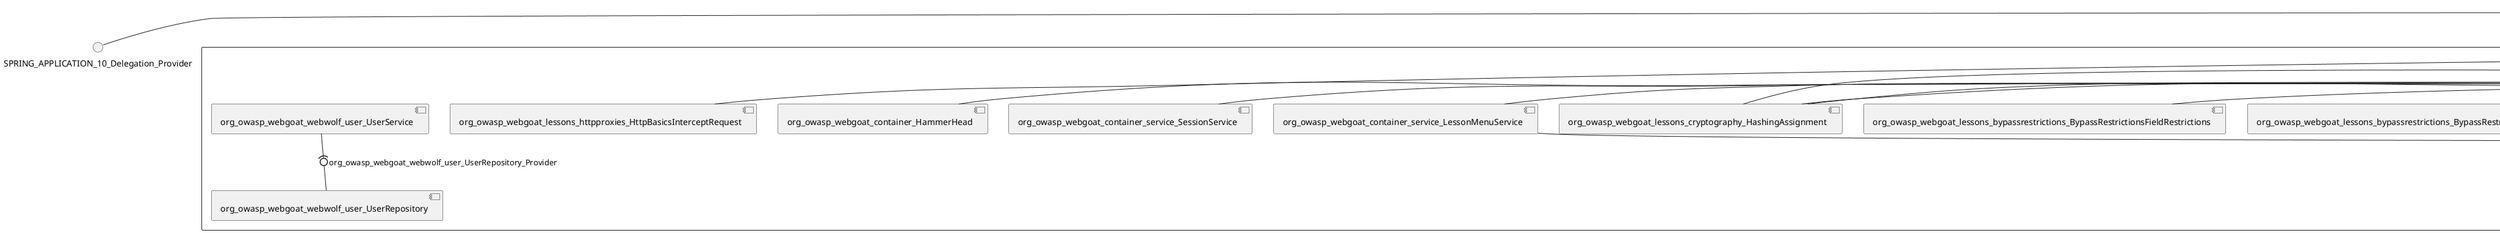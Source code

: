 @startuml
skinparam fixCircleLabelOverlapping true
skinparam componentStyle uml2
() SPRING_APPLICATION_10_Delegation_Provider
() SPRING_APPLICATION_11_Delegation_Provider
() SPRING_APPLICATION_2_Delegation_Provider
() SPRING_APPLICATION_3_Delegation_Provider
() SPRING_APPLICATION_4_Delegation_Provider
() SPRING_APPLICATION_5_Delegation_Provider
() SPRING_APPLICATION_6_Delegation_Provider
() SPRING_APPLICATION_7_Delegation_Provider
() SPRING_APPLICATION_8_Delegation_Provider
() SPRING_APPLICATION_9_Delegation_Provider
() SPRING_APPLICATION_BypassRestrictions_FieldRestrictions_POST_Delegation_Provider
() SPRING_APPLICATION_BypassRestrictions_frontendValidation_POST_Delegation_Provider
() SPRING_APPLICATION_ChromeDevTools_dummy_POST_Delegation_Provider
() SPRING_APPLICATION_ChromeDevTools_network_POST_Delegation_Provider
() SPRING_APPLICATION_CrossSiteScriptingStored_stored_xss_POST_Delegation_Provider
() SPRING_APPLICATION_CrossSiteScriptingStored_stored_xss_follow_up_POST_Delegation_Provider
() SPRING_APPLICATION_CrossSiteScripting_attack1_POST_Delegation_Provider
() SPRING_APPLICATION_CrossSiteScripting_attack3_POST_Delegation_Provider
() SPRING_APPLICATION_CrossSiteScripting_attack4_POST_Delegation_Provider
() SPRING_APPLICATION_CrossSiteScripting_attack5a_GET_Delegation_Provider
() SPRING_APPLICATION_CrossSiteScripting_attack6a_POST_Delegation_Provider
() SPRING_APPLICATION_CrossSiteScripting_dom_follow_up_POST_Delegation_Provider
() SPRING_APPLICATION_CrossSiteScripting_phone_home_xss_POST_Delegation_Provider
() SPRING_APPLICATION_CrossSiteScripting_quiz_GET_POST_Delegation_Provider
() SPRING_APPLICATION_Delegation_Provider
() SPRING_APPLICATION_GET_10_Delegation_Provider
() SPRING_APPLICATION_GET_11_Delegation_Provider
() SPRING_APPLICATION_GET_12_Delegation_Provider
() SPRING_APPLICATION_GET_13_Delegation_Provider
() SPRING_APPLICATION_GET_14_Delegation_Provider
() SPRING_APPLICATION_GET_2_Delegation_Provider
() SPRING_APPLICATION_GET_3_Delegation_Provider
() SPRING_APPLICATION_GET_4_Delegation_Provider
() SPRING_APPLICATION_GET_5_Delegation_Provider
() SPRING_APPLICATION_GET_6_Delegation_Provider
() SPRING_APPLICATION_GET_7_Delegation_Provider
() SPRING_APPLICATION_GET_8_Delegation_Provider
() SPRING_APPLICATION_GET_9_Delegation_Provider
() SPRING_APPLICATION_GET_Delegation_Provider
() SPRING_APPLICATION_HtmlTampering_task_POST_Delegation_Provider
() SPRING_APPLICATION_HttpBasics_attack1_POST_Delegation_Provider
() SPRING_APPLICATION_HttpBasics_attack2_POST_Delegation_Provider
() SPRING_APPLICATION_IDOR_diff_attributes_POST_Delegation_Provider
() SPRING_APPLICATION_IDOR_login_POST_Delegation_Provider
() SPRING_APPLICATION_IDOR_profile_alt_path_POST_Delegation_Provider
() SPRING_APPLICATION_InsecureDeserialization_task_POST_Delegation_Provider
() SPRING_APPLICATION_InsecureLogin_Delegation_Provider
() SPRING_APPLICATION_JWT_decode_POST_Delegation_Provider
() SPRING_APPLICATION_JWT_jku_Delegation_Provider
() SPRING_APPLICATION_JWT_kid_Delegation_Provider
() SPRING_APPLICATION_JWT_quiz_GET_POST_Delegation_Provider
() SPRING_APPLICATION_JWT_refresh_Delegation_Provider
() SPRING_APPLICATION_JWT_secret_POST_Delegation_Provider
() SPRING_APPLICATION_JWT_votings_Delegation_Provider
() SPRING_APPLICATION_LogSpoofing_log_bleeding_POST_Delegation_Provider
() SPRING_APPLICATION_LogSpoofing_log_spoofing_POST_Delegation_Provider
() SPRING_APPLICATION_POST_10_Delegation_Provider
() SPRING_APPLICATION_POST_11_Delegation_Provider
() SPRING_APPLICATION_POST_12_Delegation_Provider
() SPRING_APPLICATION_POST_13_Delegation_Provider
() SPRING_APPLICATION_POST_14_Delegation_Provider
() SPRING_APPLICATION_POST_15_Delegation_Provider
() SPRING_APPLICATION_POST_16_Delegation_Provider
() SPRING_APPLICATION_POST_17_Delegation_Provider
() SPRING_APPLICATION_POST_18_Delegation_Provider
() SPRING_APPLICATION_POST_2_Delegation_Provider
() SPRING_APPLICATION_POST_3_Delegation_Provider
() SPRING_APPLICATION_POST_4_Delegation_Provider
() SPRING_APPLICATION_POST_5_Delegation_Provider
() SPRING_APPLICATION_POST_6_Delegation_Provider
() SPRING_APPLICATION_POST_7_Delegation_Provider
() SPRING_APPLICATION_POST_8_Delegation_Provider
() SPRING_APPLICATION_POST_9_Delegation_Provider
() SPRING_APPLICATION_POST_Delegation_Provider
() SPRING_APPLICATION_PUT_Delegation_Provider
() SPRING_APPLICATION_PasswordReset_ForgotPassword_create_password_reset_link_POST_Delegation_Provider
() SPRING_APPLICATION_PasswordReset_SecurityQuestions_POST_Delegation_Provider
() SPRING_APPLICATION_PasswordReset_reset_Delegation_Provider
() SPRING_APPLICATION_PasswordReset_simple_mail_reset_POST_Delegation_Provider
() SPRING_APPLICATION_PathTraversal_profile_picture_GET_Delegation_Provider
() SPRING_APPLICATION_PathTraversal_profile_picture_fix_GET_Delegation_Provider
() SPRING_APPLICATION_PathTraversal_profile_upload_POST_Delegation_Provider
() SPRING_APPLICATION_PathTraversal_profile_upload_fix_POST_Delegation_Provider
() SPRING_APPLICATION_PathTraversal_profile_upload_remove_user_input_POST_Delegation_Provider
() SPRING_APPLICATION_PathTraversal_random_POST_Delegation_Provider
() SPRING_APPLICATION_PathTraversal_random_picture_GET_Delegation_Provider
() SPRING_APPLICATION_PathTraversal_zip_slip_Delegation_Provider
() SPRING_APPLICATION_SSRF_task1_POST_Delegation_Provider
() SPRING_APPLICATION_SSRF_task2_POST_Delegation_Provider
() SPRING_APPLICATION_SecurePasswords_assignment_POST_Delegation_Provider
() SPRING_APPLICATION_SqlInjectionAdvanced_attack6a_POST_Delegation_Provider
() SPRING_APPLICATION_SqlInjectionAdvanced_attack6b_POST_Delegation_Provider
() SPRING_APPLICATION_SqlInjectionAdvanced_challenge_Login_POST_Delegation_Provider
() SPRING_APPLICATION_SqlInjectionAdvanced_challenge_PUT_Delegation_Provider
() SPRING_APPLICATION_SqlInjectionAdvanced_quiz_GET_POST_Delegation_Provider
() SPRING_APPLICATION_SqlInjectionMitigations_attack10a_POST_Delegation_Provider
() SPRING_APPLICATION_SqlInjectionMitigations_attack10b_POST_Delegation_Provider
() SPRING_APPLICATION_SqlInjectionMitigations_attack12a_POST_Delegation_Provider
() SPRING_APPLICATION_SqlInjectionMitigations_servers_GET_Delegation_Provider
() SPRING_APPLICATION_SqlInjection_assignment5a_POST_Delegation_Provider
() SPRING_APPLICATION_SqlInjection_assignment5b_POST_Delegation_Provider
() SPRING_APPLICATION_SqlInjection_attack10_POST_Delegation_Provider
() SPRING_APPLICATION_SqlInjection_attack2_POST_Delegation_Provider
() SPRING_APPLICATION_SqlInjection_attack3_POST_Delegation_Provider
() SPRING_APPLICATION_SqlInjection_attack4_POST_Delegation_Provider
() SPRING_APPLICATION_SqlInjection_attack5_POST_Delegation_Provider
() SPRING_APPLICATION_SqlInjection_attack8_POST_Delegation_Provider
() SPRING_APPLICATION_SqlInjection_attack9_POST_Delegation_Provider
() SPRING_APPLICATION_SqlOnlyInputValidationOnKeywords_attack_POST_Delegation_Provider
() SPRING_APPLICATION_SqlOnlyInputValidation_attack_POST_Delegation_Provider
() SPRING_APPLICATION_VulnerableComponents_attack1_POST_Delegation_Provider
() SPRING_APPLICATION_WebWolf_GET_Delegation_Provider
() SPRING_APPLICATION_WebWolf_landing_Delegation_Provider
() SPRING_APPLICATION_WebWolf_mail_Delegation_Provider
() SPRING_APPLICATION_challenge_1_POST_Delegation_Provider
() SPRING_APPLICATION_challenge_5_POST_Delegation_Provider
() SPRING_APPLICATION_challenge_7_Delegation_Provider
() SPRING_APPLICATION_challenge_8_Delegation_Provider
() SPRING_APPLICATION_challenge_logo_Delegation_Provider
() SPRING_APPLICATION_cia_quiz_GET_POST_Delegation_Provider
() SPRING_APPLICATION_clientSideFiltering_attack1_POST_Delegation_Provider
() SPRING_APPLICATION_clientSideFiltering_challenge_store_coupons_GET_Delegation_Provider
() SPRING_APPLICATION_clientSideFiltering_getItForFree_POST_Delegation_Provider
() SPRING_APPLICATION_clientSideFiltering_salaries_GET_Delegation_Provider
() SPRING_APPLICATION_crypto_encoding_basic_auth_POST_Delegation_Provider
() SPRING_APPLICATION_crypto_encoding_xor_POST_Delegation_Provider
() SPRING_APPLICATION_crypto_hashing_POST_Delegation_Provider
() SPRING_APPLICATION_crypto_secure_defaults_POST_Delegation_Provider
() SPRING_APPLICATION_crypto_signing_verify_POST_Delegation_Provider
() SPRING_APPLICATION_csrf_feedback_message_POST_Delegation_Provider
() SPRING_APPLICATION_csrf_review_POST_Delegation_Provider
() SPRING_APPLICATION_files_GET_Delegation_Provider
() SPRING_APPLICATION_fileupload_POST_Delegation_Provider
() SPRING_APPLICATION_jwt_Delegation_Provider
() SPRING_APPLICATION_landing_Delegation_Provider
() SPRING_APPLICATION_lesson_template_Delegation_Provider
() SPRING_APPLICATION_login_oauth_mvc_GET_Delegation_Provider
() SPRING_APPLICATION_mail_DELETE_GET_POST_Delegation_Provider
() SPRING_APPLICATION_register_mvc_POST_Delegation_Provider
() SPRING_APPLICATION_registration_GET_Delegation_Provider
() SPRING_APPLICATION_requests_GET_Delegation_Provider
() SPRING_APPLICATION_scoreboard_data_GET_Delegation_Provider
() SPRING_APPLICATION_server_directory_GET_Delegation_Provider
() SPRING_APPLICATION_service_debug_labels_mvc_Delegation_Provider
() SPRING_APPLICATION_service_lessonoverview_mvc_GET_Delegation_Provider
() SPRING_APPLICATION_xxe_comments_GET_Delegation_Provider
rectangle System {
[org_owasp_webgoat_container_HammerHead] [[webgoat-webgoat.repository#_G1dvXMP6Ee-khdEwuzGnRQ]]
[org_owasp_webgoat_container_WebWolfRedirect] [[webgoat-webgoat.repository#_G1dvXMP6Ee-khdEwuzGnRQ]]
[org_owasp_webgoat_container_controller_StartLesson] [[webgoat-webgoat.repository#_G1dvXMP6Ee-khdEwuzGnRQ]]
[org_owasp_webgoat_container_controller_Welcome] [[webgoat-webgoat.repository#_G1dvXMP6Ee-khdEwuzGnRQ]]
[org_owasp_webgoat_container_i18n_PluginMessages_Provider] [[webgoat-webgoat.repository#_G1dvXMP6Ee-khdEwuzGnRQ]]
[org_owasp_webgoat_container_report_ReportCardController] [[webgoat-webgoat.repository#_G1dvXMP6Ee-khdEwuzGnRQ]]
[org_owasp_webgoat_container_service_EnvironmentService] [[webgoat-webgoat.repository#_G1dvXMP6Ee-khdEwuzGnRQ]]
[org_owasp_webgoat_container_service_HintService] [[webgoat-webgoat.repository#_G1dvXMP6Ee-khdEwuzGnRQ]]
[org_owasp_webgoat_container_service_LabelDebugService] [[webgoat-webgoat.repository#_G1dvXMP6Ee-khdEwuzGnRQ]]
[org_owasp_webgoat_container_service_LabelService] [[webgoat-webgoat.repository#_G1dvXMP6Ee-khdEwuzGnRQ]]
[org_owasp_webgoat_container_service_LessonInfoService] [[webgoat-webgoat.repository#_G1dvXMP6Ee-khdEwuzGnRQ]]
[org_owasp_webgoat_container_service_LessonMenuService] [[webgoat-webgoat.repository#_G1dvXMP6Ee-khdEwuzGnRQ]]
[org_owasp_webgoat_container_service_LessonProgressService] [[webgoat-webgoat.repository#_G1dvXMP6Ee-khdEwuzGnRQ]]
[org_owasp_webgoat_container_service_RestartLessonService] [[webgoat-webgoat.repository#_G1dvXMP6Ee-khdEwuzGnRQ]]
[org_owasp_webgoat_container_service_SessionService] [[webgoat-webgoat.repository#_G1dvXMP6Ee-khdEwuzGnRQ]]
[org_owasp_webgoat_container_session_LessonSession_Provider] [[webgoat-webgoat.repository#_G1dvXMP6Ee-khdEwuzGnRQ]]
[org_owasp_webgoat_container_users_RegistrationController] [[webgoat-webgoat.repository#_G1dvXMP6Ee-khdEwuzGnRQ]]
[org_owasp_webgoat_container_users_Scoreboard] [[webgoat-webgoat.repository#_G1dvXMP6Ee-khdEwuzGnRQ]]
[org_owasp_webgoat_container_users_UserProgressRepository] [[webgoat-webgoat.repository#_G1dvXMP6Ee-khdEwuzGnRQ]]
[org_owasp_webgoat_container_users_UserRepository] [[webgoat-webgoat.repository#_G1dvXMP6Ee-khdEwuzGnRQ]]
[org_owasp_webgoat_container_users_UserService] [[webgoat-webgoat.repository#_G1dvXMP6Ee-khdEwuzGnRQ]]
[org_owasp_webgoat_lessons_authbypass_VerifyAccount] [[webgoat-webgoat.repository#_G1dvXMP6Ee-khdEwuzGnRQ]]
[org_owasp_webgoat_lessons_bypassrestrictions_BypassRestrictionsFieldRestrictions] [[webgoat-webgoat.repository#_G1dvXMP6Ee-khdEwuzGnRQ]]
[org_owasp_webgoat_lessons_bypassrestrictions_BypassRestrictionsFrontendValidation] [[webgoat-webgoat.repository#_G1dvXMP6Ee-khdEwuzGnRQ]]
[org_owasp_webgoat_lessons_challenges_FlagController] [[webgoat-webgoat.repository#_G1dvXMP6Ee-khdEwuzGnRQ]]
[org_owasp_webgoat_lessons_challenges_challenge1_Assignment1] [[webgoat-webgoat.repository#_G1dvXMP6Ee-khdEwuzGnRQ]]
[org_owasp_webgoat_lessons_challenges_challenge1_ImageServlet] [[webgoat-webgoat.repository#_G1dvXMP6Ee-khdEwuzGnRQ]]
[org_owasp_webgoat_lessons_challenges_challenge5_Assignment5] [[webgoat-webgoat.repository#_G1dvXMP6Ee-khdEwuzGnRQ]]
[org_owasp_webgoat_lessons_challenges_challenge7_Assignment7] [[webgoat-webgoat.repository#_G1dvXMP6Ee-khdEwuzGnRQ]]
[org_owasp_webgoat_lessons_challenges_challenge8_Assignment8] [[webgoat-webgoat.repository#_G1dvXMP6Ee-khdEwuzGnRQ]]
[org_owasp_webgoat_lessons_chromedevtools_NetworkDummy] [[webgoat-webgoat.repository#_G1dvXMP6Ee-khdEwuzGnRQ]]
[org_owasp_webgoat_lessons_chromedevtools_NetworkLesson] [[webgoat-webgoat.repository#_G1dvXMP6Ee-khdEwuzGnRQ]]
[org_owasp_webgoat_lessons_cia_CIAQuiz] [[webgoat-webgoat.repository#_G1dvXMP6Ee-khdEwuzGnRQ]]
[org_owasp_webgoat_lessons_clientsidefiltering_ClientSideFilteringAssignment] [[webgoat-webgoat.repository#_G1dvXMP6Ee-khdEwuzGnRQ]]
[org_owasp_webgoat_lessons_clientsidefiltering_ClientSideFilteringFreeAssignment] [[webgoat-webgoat.repository#_G1dvXMP6Ee-khdEwuzGnRQ]]
[org_owasp_webgoat_lessons_clientsidefiltering_Salaries] [[webgoat-webgoat.repository#_G1dvXMP6Ee-khdEwuzGnRQ]]
[org_owasp_webgoat_lessons_clientsidefiltering_ShopEndpoint] [[webgoat-webgoat.repository#_G1dvXMP6Ee-khdEwuzGnRQ]]
[org_owasp_webgoat_lessons_cryptography_EncodingAssignment] [[webgoat-webgoat.repository#_G1dvXMP6Ee-khdEwuzGnRQ]]
[org_owasp_webgoat_lessons_cryptography_HashingAssignment] [[webgoat-webgoat.repository#_G1dvXMP6Ee-khdEwuzGnRQ]]
[org_owasp_webgoat_lessons_cryptography_SecureDefaultsAssignment] [[webgoat-webgoat.repository#_G1dvXMP6Ee-khdEwuzGnRQ]]
[org_owasp_webgoat_lessons_cryptography_SigningAssignment] [[webgoat-webgoat.repository#_G1dvXMP6Ee-khdEwuzGnRQ]]
[org_owasp_webgoat_lessons_cryptography_XOREncodingAssignment] [[webgoat-webgoat.repository#_G1dvXMP6Ee-khdEwuzGnRQ]]
[org_owasp_webgoat_lessons_csrf_CSRFConfirmFlag1] [[webgoat-webgoat.repository#_G1dvXMP6Ee-khdEwuzGnRQ]]
[org_owasp_webgoat_lessons_csrf_CSRFFeedback] [[webgoat-webgoat.repository#_G1dvXMP6Ee-khdEwuzGnRQ]]
[org_owasp_webgoat_lessons_csrf_CSRFGetFlag] [[webgoat-webgoat.repository#_G1dvXMP6Ee-khdEwuzGnRQ]]
[org_owasp_webgoat_lessons_csrf_CSRFLogin] [[webgoat-webgoat.repository#_G1dvXMP6Ee-khdEwuzGnRQ]]
[org_owasp_webgoat_lessons_csrf_ForgedReviews] [[webgoat-webgoat.repository#_G1dvXMP6Ee-khdEwuzGnRQ]]
[org_owasp_webgoat_lessons_deserialization_InsecureDeserializationTask] [[webgoat-webgoat.repository#_G1dvXMP6Ee-khdEwuzGnRQ]]
[org_owasp_webgoat_lessons_hijacksession_HijackSessionAssignment] [[webgoat-webgoat.repository#_G1dvXMP6Ee-khdEwuzGnRQ]]
[org_owasp_webgoat_lessons_htmltampering_HtmlTamperingTask] [[webgoat-webgoat.repository#_G1dvXMP6Ee-khdEwuzGnRQ]]
[org_owasp_webgoat_lessons_httpbasics_HttpBasicsLesson] [[webgoat-webgoat.repository#_G1dvXMP6Ee-khdEwuzGnRQ]]
[org_owasp_webgoat_lessons_httpbasics_HttpBasicsQuiz] [[webgoat-webgoat.repository#_G1dvXMP6Ee-khdEwuzGnRQ]]
[org_owasp_webgoat_lessons_httpproxies_HttpBasicsInterceptRequest] [[webgoat-webgoat.repository#_G1dvXMP6Ee-khdEwuzGnRQ]]
[org_owasp_webgoat_lessons_idor_IDORDiffAttributes] [[webgoat-webgoat.repository#_G1dvXMP6Ee-khdEwuzGnRQ]]
[org_owasp_webgoat_lessons_idor_IDOREditOtherProfile] [[webgoat-webgoat.repository#_G1dvXMP6Ee-khdEwuzGnRQ]]
[org_owasp_webgoat_lessons_idor_IDORLogin] [[webgoat-webgoat.repository#_G1dvXMP6Ee-khdEwuzGnRQ]]
[org_owasp_webgoat_lessons_idor_IDORViewOtherProfile] [[webgoat-webgoat.repository#_G1dvXMP6Ee-khdEwuzGnRQ]]
[org_owasp_webgoat_lessons_idor_IDORViewOwnProfile] [[webgoat-webgoat.repository#_G1dvXMP6Ee-khdEwuzGnRQ]]
[org_owasp_webgoat_lessons_idor_IDORViewOwnProfileAltUrl] [[webgoat-webgoat.repository#_G1dvXMP6Ee-khdEwuzGnRQ]]
[org_owasp_webgoat_lessons_insecurelogin_InsecureLoginTask] [[webgoat-webgoat.repository#_G1dvXMP6Ee-khdEwuzGnRQ]]
[org_owasp_webgoat_lessons_jwt_JWTDecodeEndpoint] [[webgoat-webgoat.repository#_G1dvXMP6Ee-khdEwuzGnRQ]]
[org_owasp_webgoat_lessons_jwt_JWTQuiz] [[webgoat-webgoat.repository#_G1dvXMP6Ee-khdEwuzGnRQ]]
[org_owasp_webgoat_lessons_jwt_JWTRefreshEndpoint] [[webgoat-webgoat.repository#_G1dvXMP6Ee-khdEwuzGnRQ]]
[org_owasp_webgoat_lessons_jwt_JWTSecretKeyEndpoint] [[webgoat-webgoat.repository#_G1dvXMP6Ee-khdEwuzGnRQ]]
[org_owasp_webgoat_lessons_jwt_JWTVotesEndpoint] [[webgoat-webgoat.repository#_G1dvXMP6Ee-khdEwuzGnRQ]]
[org_owasp_webgoat_lessons_jwt_claimmisuse_JWTHeaderJKUEndpoint] [[webgoat-webgoat.repository#_G1dvXMP6Ee-khdEwuzGnRQ]]
[org_owasp_webgoat_lessons_jwt_claimmisuse_JWTHeaderKIDEndpoint] [[webgoat-webgoat.repository#_G1dvXMP6Ee-khdEwuzGnRQ]]
[org_owasp_webgoat_lessons_lessontemplate_SampleAttack] [[webgoat-webgoat.repository#_G1dvXMP6Ee-khdEwuzGnRQ]]
[org_owasp_webgoat_lessons_logging_LogBleedingTask] [[webgoat-webgoat.repository#_G1dvXMP6Ee-khdEwuzGnRQ]]
[org_owasp_webgoat_lessons_logging_LogSpoofingTask] [[webgoat-webgoat.repository#_G1dvXMP6Ee-khdEwuzGnRQ]]
[org_owasp_webgoat_lessons_missingac_MissingFunctionACHiddenMenus] [[webgoat-webgoat.repository#_G1dvXMP6Ee-khdEwuzGnRQ]]
[org_owasp_webgoat_lessons_missingac_MissingFunctionACUsers] [[webgoat-webgoat.repository#_G1dvXMP6Ee-khdEwuzGnRQ]]
[org_owasp_webgoat_lessons_missingac_MissingFunctionACYourHash] [[webgoat-webgoat.repository#_G1dvXMP6Ee-khdEwuzGnRQ]]
[org_owasp_webgoat_lessons_missingac_MissingFunctionACYourHashAdmin] [[webgoat-webgoat.repository#_G1dvXMP6Ee-khdEwuzGnRQ]]
[org_owasp_webgoat_lessons_passwordreset_QuestionsAssignment] [[webgoat-webgoat.repository#_G1dvXMP6Ee-khdEwuzGnRQ]]
[org_owasp_webgoat_lessons_passwordreset_ResetLinkAssignment] [[webgoat-webgoat.repository#_G1dvXMP6Ee-khdEwuzGnRQ]]
[org_owasp_webgoat_lessons_passwordreset_ResetLinkAssignmentForgotPassword] [[webgoat-webgoat.repository#_G1dvXMP6Ee-khdEwuzGnRQ]]
[org_owasp_webgoat_lessons_passwordreset_SecurityQuestionAssignment] [[webgoat-webgoat.repository#_G1dvXMP6Ee-khdEwuzGnRQ]]
[org_owasp_webgoat_lessons_passwordreset_SimpleMailAssignment] [[webgoat-webgoat.repository#_G1dvXMP6Ee-khdEwuzGnRQ]]
[org_owasp_webgoat_lessons_pathtraversal_ProfileUpload] [[webgoat-webgoat.repository#_G1dvXMP6Ee-khdEwuzGnRQ]]
[org_owasp_webgoat_lessons_pathtraversal_ProfileUploadFix] [[webgoat-webgoat.repository#_G1dvXMP6Ee-khdEwuzGnRQ]]
[org_owasp_webgoat_lessons_pathtraversal_ProfileUploadRemoveUserInput] [[webgoat-webgoat.repository#_G1dvXMP6Ee-khdEwuzGnRQ]]
[org_owasp_webgoat_lessons_pathtraversal_ProfileUploadRetrieval] [[webgoat-webgoat.repository#_G1dvXMP6Ee-khdEwuzGnRQ]]
[org_owasp_webgoat_lessons_pathtraversal_ProfileZipSlip] [[webgoat-webgoat.repository#_G1dvXMP6Ee-khdEwuzGnRQ]]
[org_owasp_webgoat_lessons_securepasswords_SecurePasswordsAssignment] [[webgoat-webgoat.repository#_G1dvXMP6Ee-khdEwuzGnRQ]]
[org_owasp_webgoat_lessons_spoofcookie_SpoofCookieAssignment] [[webgoat-webgoat.repository#_G1dvXMP6Ee-khdEwuzGnRQ]]
[org_owasp_webgoat_lessons_sqlinjection_advanced_SqlInjectionChallenge] [[webgoat-webgoat.repository#_G1dvXMP6Ee-khdEwuzGnRQ]]
[org_owasp_webgoat_lessons_sqlinjection_advanced_SqlInjectionChallengeLogin] [[webgoat-webgoat.repository#_G1dvXMP6Ee-khdEwuzGnRQ]]
[org_owasp_webgoat_lessons_sqlinjection_advanced_SqlInjectionLesson6a] [[webgoat-webgoat.repository#_G1dvXMP6Ee-khdEwuzGnRQ]]
[org_owasp_webgoat_lessons_sqlinjection_advanced_SqlInjectionLesson6b] [[webgoat-webgoat.repository#_G1dvXMP6Ee-khdEwuzGnRQ]]
[org_owasp_webgoat_lessons_sqlinjection_advanced_SqlInjectionQuiz] [[webgoat-webgoat.repository#_G1dvXMP6Ee-khdEwuzGnRQ]]
[org_owasp_webgoat_lessons_sqlinjection_introduction_SqlInjectionLesson10] [[webgoat-webgoat.repository#_G1dvXMP6Ee-khdEwuzGnRQ]]
[org_owasp_webgoat_lessons_sqlinjection_introduction_SqlInjectionLesson2] [[webgoat-webgoat.repository#_G1dvXMP6Ee-khdEwuzGnRQ]]
[org_owasp_webgoat_lessons_sqlinjection_introduction_SqlInjectionLesson3] [[webgoat-webgoat.repository#_G1dvXMP6Ee-khdEwuzGnRQ]]
[org_owasp_webgoat_lessons_sqlinjection_introduction_SqlInjectionLesson4] [[webgoat-webgoat.repository#_G1dvXMP6Ee-khdEwuzGnRQ]]
[org_owasp_webgoat_lessons_sqlinjection_introduction_SqlInjectionLesson5] [[webgoat-webgoat.repository#_G1dvXMP6Ee-khdEwuzGnRQ]]
[org_owasp_webgoat_lessons_sqlinjection_introduction_SqlInjectionLesson5a] [[webgoat-webgoat.repository#_G1dvXMP6Ee-khdEwuzGnRQ]]
[org_owasp_webgoat_lessons_sqlinjection_introduction_SqlInjectionLesson5b] [[webgoat-webgoat.repository#_G1dvXMP6Ee-khdEwuzGnRQ]]
[org_owasp_webgoat_lessons_sqlinjection_introduction_SqlInjectionLesson8] [[webgoat-webgoat.repository#_G1dvXMP6Ee-khdEwuzGnRQ]]
[org_owasp_webgoat_lessons_sqlinjection_introduction_SqlInjectionLesson9] [[webgoat-webgoat.repository#_G1dvXMP6Ee-khdEwuzGnRQ]]
[org_owasp_webgoat_lessons_sqlinjection_mitigation_Servers] [[webgoat-webgoat.repository#_G1dvXMP6Ee-khdEwuzGnRQ]]
[org_owasp_webgoat_lessons_sqlinjection_mitigation_SqlInjectionLesson10a] [[webgoat-webgoat.repository#_G1dvXMP6Ee-khdEwuzGnRQ]]
[org_owasp_webgoat_lessons_sqlinjection_mitigation_SqlInjectionLesson10b] [[webgoat-webgoat.repository#_G1dvXMP6Ee-khdEwuzGnRQ]]
[org_owasp_webgoat_lessons_sqlinjection_mitigation_SqlInjectionLesson13] [[webgoat-webgoat.repository#_G1dvXMP6Ee-khdEwuzGnRQ]]
[org_owasp_webgoat_lessons_sqlinjection_mitigation_SqlOnlyInputValidation] [[webgoat-webgoat.repository#_G1dvXMP6Ee-khdEwuzGnRQ]]
[org_owasp_webgoat_lessons_sqlinjection_mitigation_SqlOnlyInputValidationOnKeywords] [[webgoat-webgoat.repository#_G1dvXMP6Ee-khdEwuzGnRQ]]
[org_owasp_webgoat_lessons_ssrf_SSRFTask1] [[webgoat-webgoat.repository#_G1dvXMP6Ee-khdEwuzGnRQ]]
[org_owasp_webgoat_lessons_ssrf_SSRFTask2] [[webgoat-webgoat.repository#_G1dvXMP6Ee-khdEwuzGnRQ]]
[org_owasp_webgoat_lessons_vulnerablecomponents_VulnerableComponentsLesson] [[webgoat-webgoat.repository#_G1dvXMP6Ee-khdEwuzGnRQ]]
[org_owasp_webgoat_lessons_webwolfintroduction_LandingAssignment] [[webgoat-webgoat.repository#_G1dvXMP6Ee-khdEwuzGnRQ]]
[org_owasp_webgoat_lessons_webwolfintroduction_MailAssignment] [[webgoat-webgoat.repository#_G1dvXMP6Ee-khdEwuzGnRQ]]
[org_owasp_webgoat_lessons_xss_CrossSiteScriptingLesson1] [[webgoat-webgoat.repository#_G1dvXMP6Ee-khdEwuzGnRQ]]
[org_owasp_webgoat_lessons_xss_CrossSiteScriptingLesson5a] [[webgoat-webgoat.repository#_G1dvXMP6Ee-khdEwuzGnRQ]]
[org_owasp_webgoat_lessons_xss_CrossSiteScriptingLesson6a] [[webgoat-webgoat.repository#_G1dvXMP6Ee-khdEwuzGnRQ]]
[org_owasp_webgoat_lessons_xss_CrossSiteScriptingQuiz] [[webgoat-webgoat.repository#_G1dvXMP6Ee-khdEwuzGnRQ]]
[org_owasp_webgoat_lessons_xss_DOMCrossSiteScripting] [[webgoat-webgoat.repository#_G1dvXMP6Ee-khdEwuzGnRQ]]
[org_owasp_webgoat_lessons_xss_DOMCrossSiteScriptingVerifier] [[webgoat-webgoat.repository#_G1dvXMP6Ee-khdEwuzGnRQ]]
[org_owasp_webgoat_lessons_xss_mitigation_CrossSiteScriptingLesson3] [[webgoat-webgoat.repository#_G1dvXMP6Ee-khdEwuzGnRQ]]
[org_owasp_webgoat_lessons_xss_mitigation_CrossSiteScriptingLesson4] [[webgoat-webgoat.repository#_G1dvXMP6Ee-khdEwuzGnRQ]]
[org_owasp_webgoat_lessons_xss_stored_StoredCrossSiteScriptingVerifier] [[webgoat-webgoat.repository#_G1dvXMP6Ee-khdEwuzGnRQ]]
[org_owasp_webgoat_lessons_xss_stored_StoredXssComments] [[webgoat-webgoat.repository#_G1dvXMP6Ee-khdEwuzGnRQ]]
[org_owasp_webgoat_lessons_xxe_BlindSendFileAssignment] [[webgoat-webgoat.repository#_G1dvXMP6Ee-khdEwuzGnRQ]]
[org_owasp_webgoat_lessons_xxe_CommentsEndpoint] [[webgoat-webgoat.repository#_G1dvXMP6Ee-khdEwuzGnRQ]]
[org_owasp_webgoat_lessons_xxe_ContentTypeAssignment] [[webgoat-webgoat.repository#_G1dvXMP6Ee-khdEwuzGnRQ]]
[org_owasp_webgoat_lessons_xxe_SimpleXXE] [[webgoat-webgoat.repository#_G1dvXMP6Ee-khdEwuzGnRQ]]
[org_owasp_webgoat_webwolf_FileServer] [[webgoat-webgoat.repository#_G1dvXMP6Ee-khdEwuzGnRQ]]
[org_owasp_webgoat_webwolf_jwt_JWTController] [[webgoat-webgoat.repository#_G1dvXMP6Ee-khdEwuzGnRQ]]
[org_owasp_webgoat_webwolf_mailbox_MailboxController] [[webgoat-webgoat.repository#_G1dvXMP6Ee-khdEwuzGnRQ]]
[org_owasp_webgoat_webwolf_mailbox_MailboxRepository] [[webgoat-webgoat.repository#_G1dvXMP6Ee-khdEwuzGnRQ]]
[org_owasp_webgoat_webwolf_requests_LandingPage] [[webgoat-webgoat.repository#_G1dvXMP6Ee-khdEwuzGnRQ]]
[org_owasp_webgoat_webwolf_requests_Requests] [[webgoat-webgoat.repository#_G1dvXMP6Ee-khdEwuzGnRQ]]
[org_owasp_webgoat_webwolf_user_UserRepository] [[webgoat-webgoat.repository#_G1dvXMP6Ee-khdEwuzGnRQ]]
[org_owasp_webgoat_webwolf_user_UserService] [[webgoat-webgoat.repository#_G1dvXMP6Ee-khdEwuzGnRQ]]
port SPRING_APPLICATION_10_Provider
SPRING_APPLICATION_10_Delegation_Provider - SPRING_APPLICATION_10_Provider
SPRING_APPLICATION_10_Provider - [org_owasp_webgoat_lessons_xxe_SimpleXXE]
port SPRING_APPLICATION_11_Provider
SPRING_APPLICATION_11_Delegation_Provider - SPRING_APPLICATION_11_Provider
SPRING_APPLICATION_11_Provider - [org_owasp_webgoat_lessons_jwt_JWTSecretKeyEndpoint]
port SPRING_APPLICATION_2_Provider
SPRING_APPLICATION_2_Delegation_Provider - SPRING_APPLICATION_2_Provider
SPRING_APPLICATION_2_Provider - [org_owasp_webgoat_lessons_httpproxies_HttpBasicsInterceptRequest]
port SPRING_APPLICATION_3_Provider
SPRING_APPLICATION_3_Delegation_Provider - SPRING_APPLICATION_3_Provider
SPRING_APPLICATION_3_Provider - [org_owasp_webgoat_container_service_LabelDebugService]
port SPRING_APPLICATION_4_Provider
SPRING_APPLICATION_4_Delegation_Provider - SPRING_APPLICATION_4_Provider
SPRING_APPLICATION_4_Provider - [org_owasp_webgoat_lessons_cryptography_HashingAssignment]
port SPRING_APPLICATION_5_Provider
SPRING_APPLICATION_5_Delegation_Provider - SPRING_APPLICATION_5_Provider
SPRING_APPLICATION_5_Provider - [org_owasp_webgoat_container_HammerHead]
port SPRING_APPLICATION_6_Provider
SPRING_APPLICATION_6_Delegation_Provider - SPRING_APPLICATION_6_Provider
SPRING_APPLICATION_6_Provider - [org_owasp_webgoat_container_service_SessionService]
port SPRING_APPLICATION_7_Provider
SPRING_APPLICATION_7_Delegation_Provider - SPRING_APPLICATION_7_Provider
SPRING_APPLICATION_7_Provider - [org_owasp_webgoat_lessons_cryptography_SigningAssignment]
port SPRING_APPLICATION_8_Provider
SPRING_APPLICATION_8_Delegation_Provider - SPRING_APPLICATION_8_Provider
SPRING_APPLICATION_8_Provider - [org_owasp_webgoat_container_service_LessonMenuService]
port SPRING_APPLICATION_9_Provider
SPRING_APPLICATION_9_Delegation_Provider - SPRING_APPLICATION_9_Provider
SPRING_APPLICATION_9_Provider - [org_owasp_webgoat_lessons_cryptography_HashingAssignment]
port SPRING_APPLICATION_BypassRestrictions_FieldRestrictions_POST_Provider
SPRING_APPLICATION_BypassRestrictions_FieldRestrictions_POST_Delegation_Provider - SPRING_APPLICATION_BypassRestrictions_FieldRestrictions_POST_Provider
SPRING_APPLICATION_BypassRestrictions_FieldRestrictions_POST_Provider - [org_owasp_webgoat_lessons_bypassrestrictions_BypassRestrictionsFieldRestrictions]
port SPRING_APPLICATION_BypassRestrictions_frontendValidation_POST_Provider
SPRING_APPLICATION_BypassRestrictions_frontendValidation_POST_Delegation_Provider - SPRING_APPLICATION_BypassRestrictions_frontendValidation_POST_Provider
SPRING_APPLICATION_BypassRestrictions_frontendValidation_POST_Provider - [org_owasp_webgoat_lessons_bypassrestrictions_BypassRestrictionsFrontendValidation]
port SPRING_APPLICATION_ChromeDevTools_dummy_POST_Provider
SPRING_APPLICATION_ChromeDevTools_dummy_POST_Delegation_Provider - SPRING_APPLICATION_ChromeDevTools_dummy_POST_Provider
SPRING_APPLICATION_ChromeDevTools_dummy_POST_Provider - [org_owasp_webgoat_lessons_chromedevtools_NetworkDummy]
port SPRING_APPLICATION_ChromeDevTools_network_POST_Provider
SPRING_APPLICATION_ChromeDevTools_network_POST_Delegation_Provider - SPRING_APPLICATION_ChromeDevTools_network_POST_Provider
SPRING_APPLICATION_ChromeDevTools_network_POST_Provider - [org_owasp_webgoat_lessons_chromedevtools_NetworkLesson]
port SPRING_APPLICATION_CrossSiteScriptingStored_stored_xss_POST_Provider
SPRING_APPLICATION_CrossSiteScriptingStored_stored_xss_POST_Delegation_Provider - SPRING_APPLICATION_CrossSiteScriptingStored_stored_xss_POST_Provider
SPRING_APPLICATION_CrossSiteScriptingStored_stored_xss_POST_Provider - [org_owasp_webgoat_lessons_xss_stored_StoredXssComments]
port SPRING_APPLICATION_CrossSiteScriptingStored_stored_xss_follow_up_POST_Provider
SPRING_APPLICATION_CrossSiteScriptingStored_stored_xss_follow_up_POST_Delegation_Provider - SPRING_APPLICATION_CrossSiteScriptingStored_stored_xss_follow_up_POST_Provider
SPRING_APPLICATION_CrossSiteScriptingStored_stored_xss_follow_up_POST_Provider - [org_owasp_webgoat_lessons_xss_stored_StoredCrossSiteScriptingVerifier]
port SPRING_APPLICATION_CrossSiteScripting_attack1_POST_Provider
SPRING_APPLICATION_CrossSiteScripting_attack1_POST_Delegation_Provider - SPRING_APPLICATION_CrossSiteScripting_attack1_POST_Provider
SPRING_APPLICATION_CrossSiteScripting_attack1_POST_Provider - [org_owasp_webgoat_lessons_xss_CrossSiteScriptingLesson1]
port SPRING_APPLICATION_CrossSiteScripting_attack3_POST_Provider
SPRING_APPLICATION_CrossSiteScripting_attack3_POST_Delegation_Provider - SPRING_APPLICATION_CrossSiteScripting_attack3_POST_Provider
SPRING_APPLICATION_CrossSiteScripting_attack3_POST_Provider - [org_owasp_webgoat_lessons_xss_mitigation_CrossSiteScriptingLesson3]
port SPRING_APPLICATION_CrossSiteScripting_attack4_POST_Provider
SPRING_APPLICATION_CrossSiteScripting_attack4_POST_Delegation_Provider - SPRING_APPLICATION_CrossSiteScripting_attack4_POST_Provider
SPRING_APPLICATION_CrossSiteScripting_attack4_POST_Provider - [org_owasp_webgoat_lessons_xss_mitigation_CrossSiteScriptingLesson4]
port SPRING_APPLICATION_CrossSiteScripting_attack5a_GET_Provider
SPRING_APPLICATION_CrossSiteScripting_attack5a_GET_Delegation_Provider - SPRING_APPLICATION_CrossSiteScripting_attack5a_GET_Provider
SPRING_APPLICATION_CrossSiteScripting_attack5a_GET_Provider - [org_owasp_webgoat_lessons_xss_CrossSiteScriptingLesson5a]
port SPRING_APPLICATION_CrossSiteScripting_attack6a_POST_Provider
SPRING_APPLICATION_CrossSiteScripting_attack6a_POST_Delegation_Provider - SPRING_APPLICATION_CrossSiteScripting_attack6a_POST_Provider
SPRING_APPLICATION_CrossSiteScripting_attack6a_POST_Provider - [org_owasp_webgoat_lessons_xss_CrossSiteScriptingLesson6a]
port SPRING_APPLICATION_CrossSiteScripting_dom_follow_up_POST_Provider
SPRING_APPLICATION_CrossSiteScripting_dom_follow_up_POST_Delegation_Provider - SPRING_APPLICATION_CrossSiteScripting_dom_follow_up_POST_Provider
SPRING_APPLICATION_CrossSiteScripting_dom_follow_up_POST_Provider - [org_owasp_webgoat_lessons_xss_DOMCrossSiteScriptingVerifier]
port SPRING_APPLICATION_CrossSiteScripting_phone_home_xss_POST_Provider
SPRING_APPLICATION_CrossSiteScripting_phone_home_xss_POST_Delegation_Provider - SPRING_APPLICATION_CrossSiteScripting_phone_home_xss_POST_Provider
SPRING_APPLICATION_CrossSiteScripting_phone_home_xss_POST_Provider - [org_owasp_webgoat_lessons_xss_DOMCrossSiteScripting]
port SPRING_APPLICATION_CrossSiteScripting_quiz_GET_POST_Provider
SPRING_APPLICATION_CrossSiteScripting_quiz_GET_POST_Delegation_Provider - SPRING_APPLICATION_CrossSiteScripting_quiz_GET_POST_Provider
SPRING_APPLICATION_CrossSiteScripting_quiz_GET_POST_Provider - [org_owasp_webgoat_lessons_xss_CrossSiteScriptingQuiz]
port SPRING_APPLICATION_Provider
SPRING_APPLICATION_Delegation_Provider - SPRING_APPLICATION_Provider
SPRING_APPLICATION_Provider - [org_owasp_webgoat_webwolf_FileServer]
port SPRING_APPLICATION_GET_10_Provider
SPRING_APPLICATION_GET_10_Delegation_Provider - SPRING_APPLICATION_GET_10_Provider
SPRING_APPLICATION_GET_10_Provider - [org_owasp_webgoat_lessons_idor_IDORViewOwnProfile]
port SPRING_APPLICATION_GET_11_Provider
SPRING_APPLICATION_GET_11_Delegation_Provider - SPRING_APPLICATION_GET_11_Provider
SPRING_APPLICATION_GET_11_Provider - [org_owasp_webgoat_lessons_csrf_ForgedReviews]
port SPRING_APPLICATION_GET_12_Provider
SPRING_APPLICATION_GET_12_Delegation_Provider - SPRING_APPLICATION_GET_12_Provider
SPRING_APPLICATION_GET_12_Provider - [org_owasp_webgoat_lessons_spoofcookie_SpoofCookieAssignment]
port SPRING_APPLICATION_GET_13_Provider
SPRING_APPLICATION_GET_13_Delegation_Provider - SPRING_APPLICATION_GET_13_Provider
SPRING_APPLICATION_GET_13_Provider - [org_owasp_webgoat_lessons_cryptography_EncodingAssignment]
port SPRING_APPLICATION_GET_14_Provider
SPRING_APPLICATION_GET_14_Delegation_Provider - SPRING_APPLICATION_GET_14_Provider
SPRING_APPLICATION_GET_14_Provider - [org_owasp_webgoat_container_service_HintService]
port SPRING_APPLICATION_GET_2_Provider
SPRING_APPLICATION_GET_2_Delegation_Provider - SPRING_APPLICATION_GET_2_Provider
SPRING_APPLICATION_GET_2_Provider - [org_owasp_webgoat_lessons_xss_stored_StoredXssComments]
port SPRING_APPLICATION_GET_3_Provider
SPRING_APPLICATION_GET_3_Delegation_Provider - SPRING_APPLICATION_GET_3_Provider
SPRING_APPLICATION_GET_3_Provider - [org_owasp_webgoat_lessons_idor_IDORViewOtherProfile]
port SPRING_APPLICATION_GET_4_Provider
SPRING_APPLICATION_GET_4_Delegation_Provider - SPRING_APPLICATION_GET_4_Provider
SPRING_APPLICATION_GET_4_Provider - [org_owasp_webgoat_container_service_LabelService]
port SPRING_APPLICATION_GET_5_Provider
SPRING_APPLICATION_GET_5_Delegation_Provider - SPRING_APPLICATION_GET_5_Provider
SPRING_APPLICATION_GET_5_Provider - [org_owasp_webgoat_lessons_missingac_MissingFunctionACUsers]
port SPRING_APPLICATION_GET_6_Provider
SPRING_APPLICATION_GET_6_Delegation_Provider - SPRING_APPLICATION_GET_6_Provider
SPRING_APPLICATION_GET_6_Provider - [org_owasp_webgoat_container_service_RestartLessonService]
port SPRING_APPLICATION_GET_7_Provider
SPRING_APPLICATION_GET_7_Delegation_Provider - SPRING_APPLICATION_GET_7_Provider
SPRING_APPLICATION_GET_7_Provider - [org_owasp_webgoat_container_controller_StartLesson]
port SPRING_APPLICATION_GET_8_Provider
SPRING_APPLICATION_GET_8_Delegation_Provider - SPRING_APPLICATION_GET_8_Provider
SPRING_APPLICATION_GET_8_Provider - [org_owasp_webgoat_container_report_ReportCardController]
port SPRING_APPLICATION_GET_9_Provider
SPRING_APPLICATION_GET_9_Delegation_Provider - SPRING_APPLICATION_GET_9_Provider
SPRING_APPLICATION_GET_9_Provider - [org_owasp_webgoat_container_service_LessonInfoService]
port SPRING_APPLICATION_GET_Provider
SPRING_APPLICATION_GET_Delegation_Provider - SPRING_APPLICATION_GET_Provider
SPRING_APPLICATION_GET_Provider - [org_owasp_webgoat_container_controller_Welcome]
port SPRING_APPLICATION_HtmlTampering_task_POST_Provider
SPRING_APPLICATION_HtmlTampering_task_POST_Delegation_Provider - SPRING_APPLICATION_HtmlTampering_task_POST_Provider
SPRING_APPLICATION_HtmlTampering_task_POST_Provider - [org_owasp_webgoat_lessons_htmltampering_HtmlTamperingTask]
port SPRING_APPLICATION_HttpBasics_attack1_POST_Provider
SPRING_APPLICATION_HttpBasics_attack1_POST_Delegation_Provider - SPRING_APPLICATION_HttpBasics_attack1_POST_Provider
SPRING_APPLICATION_HttpBasics_attack1_POST_Provider - [org_owasp_webgoat_lessons_httpbasics_HttpBasicsLesson]
port SPRING_APPLICATION_HttpBasics_attack2_POST_Provider
SPRING_APPLICATION_HttpBasics_attack2_POST_Delegation_Provider - SPRING_APPLICATION_HttpBasics_attack2_POST_Provider
SPRING_APPLICATION_HttpBasics_attack2_POST_Provider - [org_owasp_webgoat_lessons_httpbasics_HttpBasicsQuiz]
port SPRING_APPLICATION_IDOR_diff_attributes_POST_Provider
SPRING_APPLICATION_IDOR_diff_attributes_POST_Delegation_Provider - SPRING_APPLICATION_IDOR_diff_attributes_POST_Provider
SPRING_APPLICATION_IDOR_diff_attributes_POST_Provider - [org_owasp_webgoat_lessons_idor_IDORDiffAttributes]
port SPRING_APPLICATION_IDOR_login_POST_Provider
SPRING_APPLICATION_IDOR_login_POST_Delegation_Provider - SPRING_APPLICATION_IDOR_login_POST_Provider
SPRING_APPLICATION_IDOR_login_POST_Provider - [org_owasp_webgoat_lessons_idor_IDORLogin]
port SPRING_APPLICATION_IDOR_profile_alt_path_POST_Provider
SPRING_APPLICATION_IDOR_profile_alt_path_POST_Delegation_Provider - SPRING_APPLICATION_IDOR_profile_alt_path_POST_Provider
SPRING_APPLICATION_IDOR_profile_alt_path_POST_Provider - [org_owasp_webgoat_lessons_idor_IDORViewOwnProfileAltUrl]
port SPRING_APPLICATION_InsecureDeserialization_task_POST_Provider
SPRING_APPLICATION_InsecureDeserialization_task_POST_Delegation_Provider - SPRING_APPLICATION_InsecureDeserialization_task_POST_Provider
SPRING_APPLICATION_InsecureDeserialization_task_POST_Provider - [org_owasp_webgoat_lessons_deserialization_InsecureDeserializationTask]
port SPRING_APPLICATION_InsecureLogin_Provider
SPRING_APPLICATION_InsecureLogin_Delegation_Provider - SPRING_APPLICATION_InsecureLogin_Provider
SPRING_APPLICATION_InsecureLogin_Provider - [org_owasp_webgoat_lessons_insecurelogin_InsecureLoginTask]
port SPRING_APPLICATION_JWT_decode_POST_Provider
SPRING_APPLICATION_JWT_decode_POST_Delegation_Provider - SPRING_APPLICATION_JWT_decode_POST_Provider
SPRING_APPLICATION_JWT_decode_POST_Provider - [org_owasp_webgoat_lessons_jwt_JWTDecodeEndpoint]
port SPRING_APPLICATION_JWT_jku_Provider
SPRING_APPLICATION_JWT_jku_Delegation_Provider - SPRING_APPLICATION_JWT_jku_Provider
SPRING_APPLICATION_JWT_jku_Provider - [org_owasp_webgoat_lessons_jwt_claimmisuse_JWTHeaderJKUEndpoint]
port SPRING_APPLICATION_JWT_kid_Provider
SPRING_APPLICATION_JWT_kid_Delegation_Provider - SPRING_APPLICATION_JWT_kid_Provider
SPRING_APPLICATION_JWT_kid_Provider - [org_owasp_webgoat_lessons_jwt_claimmisuse_JWTHeaderKIDEndpoint]
port SPRING_APPLICATION_JWT_quiz_GET_POST_Provider
SPRING_APPLICATION_JWT_quiz_GET_POST_Delegation_Provider - SPRING_APPLICATION_JWT_quiz_GET_POST_Provider
SPRING_APPLICATION_JWT_quiz_GET_POST_Provider - [org_owasp_webgoat_lessons_jwt_JWTQuiz]
port SPRING_APPLICATION_JWT_refresh_Provider
SPRING_APPLICATION_JWT_refresh_Delegation_Provider - SPRING_APPLICATION_JWT_refresh_Provider
SPRING_APPLICATION_JWT_refresh_Provider - [org_owasp_webgoat_lessons_jwt_JWTRefreshEndpoint]
port SPRING_APPLICATION_JWT_secret_POST_Provider
SPRING_APPLICATION_JWT_secret_POST_Delegation_Provider - SPRING_APPLICATION_JWT_secret_POST_Provider
SPRING_APPLICATION_JWT_secret_POST_Provider - [org_owasp_webgoat_lessons_jwt_JWTSecretKeyEndpoint]
port SPRING_APPLICATION_JWT_votings_Provider
SPRING_APPLICATION_JWT_votings_Delegation_Provider - SPRING_APPLICATION_JWT_votings_Provider
SPRING_APPLICATION_JWT_votings_Provider - [org_owasp_webgoat_lessons_jwt_JWTVotesEndpoint]
port SPRING_APPLICATION_LogSpoofing_log_bleeding_POST_Provider
SPRING_APPLICATION_LogSpoofing_log_bleeding_POST_Delegation_Provider - SPRING_APPLICATION_LogSpoofing_log_bleeding_POST_Provider
SPRING_APPLICATION_LogSpoofing_log_bleeding_POST_Provider - [org_owasp_webgoat_lessons_logging_LogBleedingTask]
port SPRING_APPLICATION_LogSpoofing_log_spoofing_POST_Provider
SPRING_APPLICATION_LogSpoofing_log_spoofing_POST_Delegation_Provider - SPRING_APPLICATION_LogSpoofing_log_spoofing_POST_Provider
SPRING_APPLICATION_LogSpoofing_log_spoofing_POST_Provider - [org_owasp_webgoat_lessons_logging_LogSpoofingTask]
port SPRING_APPLICATION_POST_10_Provider
SPRING_APPLICATION_POST_10_Delegation_Provider - SPRING_APPLICATION_POST_10_Provider
SPRING_APPLICATION_POST_10_Provider - [org_owasp_webgoat_lessons_csrf_CSRFFeedback]
port SPRING_APPLICATION_POST_11_Provider
SPRING_APPLICATION_POST_11_Delegation_Provider - SPRING_APPLICATION_POST_11_Provider
SPRING_APPLICATION_POST_11_Provider - [org_owasp_webgoat_lessons_challenges_FlagController]
port SPRING_APPLICATION_POST_12_Provider
SPRING_APPLICATION_POST_12_Delegation_Provider - SPRING_APPLICATION_POST_12_Provider
SPRING_APPLICATION_POST_12_Provider - [org_owasp_webgoat_lessons_chromedevtools_NetworkLesson]
port SPRING_APPLICATION_POST_13_Provider
SPRING_APPLICATION_POST_13_Delegation_Provider - SPRING_APPLICATION_POST_13_Provider
SPRING_APPLICATION_POST_13_Provider - [org_owasp_webgoat_lessons_hijacksession_HijackSessionAssignment]
port SPRING_APPLICATION_POST_14_Provider
SPRING_APPLICATION_POST_14_Delegation_Provider - SPRING_APPLICATION_POST_14_Provider
SPRING_APPLICATION_POST_14_Provider - [org_owasp_webgoat_lessons_spoofcookie_SpoofCookieAssignment]
port SPRING_APPLICATION_POST_15_Provider
SPRING_APPLICATION_POST_15_Delegation_Provider - SPRING_APPLICATION_POST_15_Provider
SPRING_APPLICATION_POST_15_Provider - [org_owasp_webgoat_lessons_missingac_MissingFunctionACYourHash]
port SPRING_APPLICATION_POST_16_Provider
SPRING_APPLICATION_POST_16_Delegation_Provider - SPRING_APPLICATION_POST_16_Provider
SPRING_APPLICATION_POST_16_Provider - [org_owasp_webgoat_lessons_missingac_MissingFunctionACYourHashAdmin]
port SPRING_APPLICATION_POST_17_Provider
SPRING_APPLICATION_POST_17_Delegation_Provider - SPRING_APPLICATION_POST_17_Provider
SPRING_APPLICATION_POST_17_Provider - [org_owasp_webgoat_lessons_xxe_ContentTypeAssignment]
port SPRING_APPLICATION_POST_18_Provider
SPRING_APPLICATION_POST_18_Delegation_Provider - SPRING_APPLICATION_POST_18_Provider
SPRING_APPLICATION_POST_18_Provider - [org_owasp_webgoat_lessons_csrf_CSRFLogin]
port SPRING_APPLICATION_POST_2_Provider
SPRING_APPLICATION_POST_2_Delegation_Provider - SPRING_APPLICATION_POST_2_Provider
SPRING_APPLICATION_POST_2_Provider - [org_owasp_webgoat_lessons_missingac_MissingFunctionACHiddenMenus]
port SPRING_APPLICATION_POST_3_Provider
SPRING_APPLICATION_POST_3_Delegation_Provider - SPRING_APPLICATION_POST_3_Provider
SPRING_APPLICATION_POST_3_Provider - [org_owasp_webgoat_lessons_passwordreset_SimpleMailAssignment]
port SPRING_APPLICATION_POST_4_Provider
SPRING_APPLICATION_POST_4_Delegation_Provider - SPRING_APPLICATION_POST_4_Provider
SPRING_APPLICATION_POST_4_Provider - [org_owasp_webgoat_lessons_xxe_BlindSendFileAssignment]
port SPRING_APPLICATION_POST_5_Provider
SPRING_APPLICATION_POST_5_Delegation_Provider - SPRING_APPLICATION_POST_5_Provider
SPRING_APPLICATION_POST_5_Provider - [org_owasp_webgoat_lessons_xxe_SimpleXXE]
port SPRING_APPLICATION_POST_6_Provider
SPRING_APPLICATION_POST_6_Delegation_Provider - SPRING_APPLICATION_POST_6_Provider
SPRING_APPLICATION_POST_6_Provider - [org_owasp_webgoat_lessons_missingac_MissingFunctionACUsers]
port SPRING_APPLICATION_POST_7_Provider
SPRING_APPLICATION_POST_7_Delegation_Provider - SPRING_APPLICATION_POST_7_Provider
SPRING_APPLICATION_POST_7_Provider - [org_owasp_webgoat_lessons_authbypass_VerifyAccount]
port SPRING_APPLICATION_POST_8_Provider
SPRING_APPLICATION_POST_8_Delegation_Provider - SPRING_APPLICATION_POST_8_Provider
SPRING_APPLICATION_POST_8_Provider - [org_owasp_webgoat_lessons_passwordreset_QuestionsAssignment]
port SPRING_APPLICATION_POST_9_Provider
SPRING_APPLICATION_POST_9_Delegation_Provider - SPRING_APPLICATION_POST_9_Provider
SPRING_APPLICATION_POST_9_Provider - [org_owasp_webgoat_lessons_csrf_CSRFConfirmFlag1]
port SPRING_APPLICATION_POST_Provider
SPRING_APPLICATION_POST_Delegation_Provider - SPRING_APPLICATION_POST_Provider
SPRING_APPLICATION_POST_Provider - [org_owasp_webgoat_lessons_csrf_CSRFGetFlag]
port SPRING_APPLICATION_PUT_Provider
SPRING_APPLICATION_PUT_Delegation_Provider - SPRING_APPLICATION_PUT_Provider
SPRING_APPLICATION_PUT_Provider - [org_owasp_webgoat_lessons_idor_IDOREditOtherProfile]
port SPRING_APPLICATION_PasswordReset_ForgotPassword_create_password_reset_link_POST_Provider
SPRING_APPLICATION_PasswordReset_ForgotPassword_create_password_reset_link_POST_Delegation_Provider - SPRING_APPLICATION_PasswordReset_ForgotPassword_create_password_reset_link_POST_Provider
SPRING_APPLICATION_PasswordReset_ForgotPassword_create_password_reset_link_POST_Provider - [org_owasp_webgoat_lessons_passwordreset_ResetLinkAssignmentForgotPassword]
port SPRING_APPLICATION_PasswordReset_SecurityQuestions_POST_Provider
SPRING_APPLICATION_PasswordReset_SecurityQuestions_POST_Delegation_Provider - SPRING_APPLICATION_PasswordReset_SecurityQuestions_POST_Provider
SPRING_APPLICATION_PasswordReset_SecurityQuestions_POST_Provider - [org_owasp_webgoat_lessons_passwordreset_SecurityQuestionAssignment]
port SPRING_APPLICATION_PasswordReset_reset_Provider
SPRING_APPLICATION_PasswordReset_reset_Delegation_Provider - SPRING_APPLICATION_PasswordReset_reset_Provider
SPRING_APPLICATION_PasswordReset_reset_Provider - [org_owasp_webgoat_lessons_passwordreset_ResetLinkAssignment]
port SPRING_APPLICATION_PasswordReset_simple_mail_reset_POST_Provider
SPRING_APPLICATION_PasswordReset_simple_mail_reset_POST_Delegation_Provider - SPRING_APPLICATION_PasswordReset_simple_mail_reset_POST_Provider
SPRING_APPLICATION_PasswordReset_simple_mail_reset_POST_Provider - [org_owasp_webgoat_lessons_passwordreset_SimpleMailAssignment]
port SPRING_APPLICATION_PathTraversal_profile_picture_GET_Provider
SPRING_APPLICATION_PathTraversal_profile_picture_GET_Delegation_Provider - SPRING_APPLICATION_PathTraversal_profile_picture_GET_Provider
SPRING_APPLICATION_PathTraversal_profile_picture_GET_Provider - [org_owasp_webgoat_lessons_pathtraversal_ProfileUpload]
port SPRING_APPLICATION_PathTraversal_profile_picture_fix_GET_Provider
SPRING_APPLICATION_PathTraversal_profile_picture_fix_GET_Delegation_Provider - SPRING_APPLICATION_PathTraversal_profile_picture_fix_GET_Provider
SPRING_APPLICATION_PathTraversal_profile_picture_fix_GET_Provider - [org_owasp_webgoat_lessons_pathtraversal_ProfileUploadFix]
port SPRING_APPLICATION_PathTraversal_profile_upload_POST_Provider
SPRING_APPLICATION_PathTraversal_profile_upload_POST_Delegation_Provider - SPRING_APPLICATION_PathTraversal_profile_upload_POST_Provider
SPRING_APPLICATION_PathTraversal_profile_upload_POST_Provider - [org_owasp_webgoat_lessons_pathtraversal_ProfileUpload]
port SPRING_APPLICATION_PathTraversal_profile_upload_fix_POST_Provider
SPRING_APPLICATION_PathTraversal_profile_upload_fix_POST_Delegation_Provider - SPRING_APPLICATION_PathTraversal_profile_upload_fix_POST_Provider
SPRING_APPLICATION_PathTraversal_profile_upload_fix_POST_Provider - [org_owasp_webgoat_lessons_pathtraversal_ProfileUploadFix]
port SPRING_APPLICATION_PathTraversal_profile_upload_remove_user_input_POST_Provider
SPRING_APPLICATION_PathTraversal_profile_upload_remove_user_input_POST_Delegation_Provider - SPRING_APPLICATION_PathTraversal_profile_upload_remove_user_input_POST_Provider
SPRING_APPLICATION_PathTraversal_profile_upload_remove_user_input_POST_Provider - [org_owasp_webgoat_lessons_pathtraversal_ProfileUploadRemoveUserInput]
port SPRING_APPLICATION_PathTraversal_random_POST_Provider
SPRING_APPLICATION_PathTraversal_random_POST_Delegation_Provider - SPRING_APPLICATION_PathTraversal_random_POST_Provider
SPRING_APPLICATION_PathTraversal_random_POST_Provider - [org_owasp_webgoat_lessons_pathtraversal_ProfileUploadRetrieval]
port SPRING_APPLICATION_PathTraversal_random_picture_GET_Provider
SPRING_APPLICATION_PathTraversal_random_picture_GET_Delegation_Provider - SPRING_APPLICATION_PathTraversal_random_picture_GET_Provider
SPRING_APPLICATION_PathTraversal_random_picture_GET_Provider - [org_owasp_webgoat_lessons_pathtraversal_ProfileUploadRetrieval]
port SPRING_APPLICATION_PathTraversal_zip_slip_Provider
SPRING_APPLICATION_PathTraversal_zip_slip_Delegation_Provider - SPRING_APPLICATION_PathTraversal_zip_slip_Provider
SPRING_APPLICATION_PathTraversal_zip_slip_Provider - [org_owasp_webgoat_lessons_pathtraversal_ProfileZipSlip]
port SPRING_APPLICATION_SSRF_task1_POST_Provider
SPRING_APPLICATION_SSRF_task1_POST_Delegation_Provider - SPRING_APPLICATION_SSRF_task1_POST_Provider
SPRING_APPLICATION_SSRF_task1_POST_Provider - [org_owasp_webgoat_lessons_ssrf_SSRFTask1]
port SPRING_APPLICATION_SSRF_task2_POST_Provider
SPRING_APPLICATION_SSRF_task2_POST_Delegation_Provider - SPRING_APPLICATION_SSRF_task2_POST_Provider
SPRING_APPLICATION_SSRF_task2_POST_Provider - [org_owasp_webgoat_lessons_ssrf_SSRFTask2]
port SPRING_APPLICATION_SecurePasswords_assignment_POST_Provider
SPRING_APPLICATION_SecurePasswords_assignment_POST_Delegation_Provider - SPRING_APPLICATION_SecurePasswords_assignment_POST_Provider
SPRING_APPLICATION_SecurePasswords_assignment_POST_Provider - [org_owasp_webgoat_lessons_securepasswords_SecurePasswordsAssignment]
port SPRING_APPLICATION_SqlInjectionAdvanced_attack6a_POST_Provider
SPRING_APPLICATION_SqlInjectionAdvanced_attack6a_POST_Delegation_Provider - SPRING_APPLICATION_SqlInjectionAdvanced_attack6a_POST_Provider
SPRING_APPLICATION_SqlInjectionAdvanced_attack6a_POST_Provider - [org_owasp_webgoat_lessons_sqlinjection_advanced_SqlInjectionLesson6a]
port SPRING_APPLICATION_SqlInjectionAdvanced_attack6b_POST_Provider
SPRING_APPLICATION_SqlInjectionAdvanced_attack6b_POST_Delegation_Provider - SPRING_APPLICATION_SqlInjectionAdvanced_attack6b_POST_Provider
SPRING_APPLICATION_SqlInjectionAdvanced_attack6b_POST_Provider - [org_owasp_webgoat_lessons_sqlinjection_advanced_SqlInjectionLesson6b]
port SPRING_APPLICATION_SqlInjectionAdvanced_challenge_Login_POST_Provider
SPRING_APPLICATION_SqlInjectionAdvanced_challenge_Login_POST_Delegation_Provider - SPRING_APPLICATION_SqlInjectionAdvanced_challenge_Login_POST_Provider
SPRING_APPLICATION_SqlInjectionAdvanced_challenge_Login_POST_Provider - [org_owasp_webgoat_lessons_sqlinjection_advanced_SqlInjectionChallengeLogin]
port SPRING_APPLICATION_SqlInjectionAdvanced_challenge_PUT_Provider
SPRING_APPLICATION_SqlInjectionAdvanced_challenge_PUT_Delegation_Provider - SPRING_APPLICATION_SqlInjectionAdvanced_challenge_PUT_Provider
SPRING_APPLICATION_SqlInjectionAdvanced_challenge_PUT_Provider - [org_owasp_webgoat_lessons_sqlinjection_advanced_SqlInjectionChallenge]
port SPRING_APPLICATION_SqlInjectionAdvanced_quiz_GET_POST_Provider
SPRING_APPLICATION_SqlInjectionAdvanced_quiz_GET_POST_Delegation_Provider - SPRING_APPLICATION_SqlInjectionAdvanced_quiz_GET_POST_Provider
SPRING_APPLICATION_SqlInjectionAdvanced_quiz_GET_POST_Provider - [org_owasp_webgoat_lessons_sqlinjection_advanced_SqlInjectionQuiz]
port SPRING_APPLICATION_SqlInjectionMitigations_attack10a_POST_Provider
SPRING_APPLICATION_SqlInjectionMitigations_attack10a_POST_Delegation_Provider - SPRING_APPLICATION_SqlInjectionMitigations_attack10a_POST_Provider
SPRING_APPLICATION_SqlInjectionMitigations_attack10a_POST_Provider - [org_owasp_webgoat_lessons_sqlinjection_mitigation_SqlInjectionLesson10a]
port SPRING_APPLICATION_SqlInjectionMitigations_attack10b_POST_Provider
SPRING_APPLICATION_SqlInjectionMitigations_attack10b_POST_Delegation_Provider - SPRING_APPLICATION_SqlInjectionMitigations_attack10b_POST_Provider
SPRING_APPLICATION_SqlInjectionMitigations_attack10b_POST_Provider - [org_owasp_webgoat_lessons_sqlinjection_mitigation_SqlInjectionLesson10b]
port SPRING_APPLICATION_SqlInjectionMitigations_attack12a_POST_Provider
SPRING_APPLICATION_SqlInjectionMitigations_attack12a_POST_Delegation_Provider - SPRING_APPLICATION_SqlInjectionMitigations_attack12a_POST_Provider
SPRING_APPLICATION_SqlInjectionMitigations_attack12a_POST_Provider - [org_owasp_webgoat_lessons_sqlinjection_mitigation_SqlInjectionLesson13]
port SPRING_APPLICATION_SqlInjectionMitigations_servers_GET_Provider
SPRING_APPLICATION_SqlInjectionMitigations_servers_GET_Delegation_Provider - SPRING_APPLICATION_SqlInjectionMitigations_servers_GET_Provider
SPRING_APPLICATION_SqlInjectionMitigations_servers_GET_Provider - [org_owasp_webgoat_lessons_sqlinjection_mitigation_Servers]
port SPRING_APPLICATION_SqlInjection_assignment5a_POST_Provider
SPRING_APPLICATION_SqlInjection_assignment5a_POST_Delegation_Provider - SPRING_APPLICATION_SqlInjection_assignment5a_POST_Provider
SPRING_APPLICATION_SqlInjection_assignment5a_POST_Provider - [org_owasp_webgoat_lessons_sqlinjection_introduction_SqlInjectionLesson5a]
port SPRING_APPLICATION_SqlInjection_assignment5b_POST_Provider
SPRING_APPLICATION_SqlInjection_assignment5b_POST_Delegation_Provider - SPRING_APPLICATION_SqlInjection_assignment5b_POST_Provider
SPRING_APPLICATION_SqlInjection_assignment5b_POST_Provider - [org_owasp_webgoat_lessons_sqlinjection_introduction_SqlInjectionLesson5b]
port SPRING_APPLICATION_SqlInjection_attack10_POST_Provider
SPRING_APPLICATION_SqlInjection_attack10_POST_Delegation_Provider - SPRING_APPLICATION_SqlInjection_attack10_POST_Provider
SPRING_APPLICATION_SqlInjection_attack10_POST_Provider - [org_owasp_webgoat_lessons_sqlinjection_introduction_SqlInjectionLesson10]
port SPRING_APPLICATION_SqlInjection_attack2_POST_Provider
SPRING_APPLICATION_SqlInjection_attack2_POST_Delegation_Provider - SPRING_APPLICATION_SqlInjection_attack2_POST_Provider
SPRING_APPLICATION_SqlInjection_attack2_POST_Provider - [org_owasp_webgoat_lessons_sqlinjection_introduction_SqlInjectionLesson2]
port SPRING_APPLICATION_SqlInjection_attack3_POST_Provider
SPRING_APPLICATION_SqlInjection_attack3_POST_Delegation_Provider - SPRING_APPLICATION_SqlInjection_attack3_POST_Provider
SPRING_APPLICATION_SqlInjection_attack3_POST_Provider - [org_owasp_webgoat_lessons_sqlinjection_introduction_SqlInjectionLesson3]
port SPRING_APPLICATION_SqlInjection_attack4_POST_Provider
SPRING_APPLICATION_SqlInjection_attack4_POST_Delegation_Provider - SPRING_APPLICATION_SqlInjection_attack4_POST_Provider
SPRING_APPLICATION_SqlInjection_attack4_POST_Provider - [org_owasp_webgoat_lessons_sqlinjection_introduction_SqlInjectionLesson4]
port SPRING_APPLICATION_SqlInjection_attack5_POST_Provider
SPRING_APPLICATION_SqlInjection_attack5_POST_Delegation_Provider - SPRING_APPLICATION_SqlInjection_attack5_POST_Provider
SPRING_APPLICATION_SqlInjection_attack5_POST_Provider - [org_owasp_webgoat_lessons_sqlinjection_introduction_SqlInjectionLesson5]
port SPRING_APPLICATION_SqlInjection_attack8_POST_Provider
SPRING_APPLICATION_SqlInjection_attack8_POST_Delegation_Provider - SPRING_APPLICATION_SqlInjection_attack8_POST_Provider
SPRING_APPLICATION_SqlInjection_attack8_POST_Provider - [org_owasp_webgoat_lessons_sqlinjection_introduction_SqlInjectionLesson8]
port SPRING_APPLICATION_SqlInjection_attack9_POST_Provider
SPRING_APPLICATION_SqlInjection_attack9_POST_Delegation_Provider - SPRING_APPLICATION_SqlInjection_attack9_POST_Provider
SPRING_APPLICATION_SqlInjection_attack9_POST_Provider - [org_owasp_webgoat_lessons_sqlinjection_introduction_SqlInjectionLesson9]
port SPRING_APPLICATION_SqlOnlyInputValidationOnKeywords_attack_POST_Provider
SPRING_APPLICATION_SqlOnlyInputValidationOnKeywords_attack_POST_Delegation_Provider - SPRING_APPLICATION_SqlOnlyInputValidationOnKeywords_attack_POST_Provider
SPRING_APPLICATION_SqlOnlyInputValidationOnKeywords_attack_POST_Provider - [org_owasp_webgoat_lessons_sqlinjection_mitigation_SqlOnlyInputValidationOnKeywords]
port SPRING_APPLICATION_SqlOnlyInputValidation_attack_POST_Provider
SPRING_APPLICATION_SqlOnlyInputValidation_attack_POST_Delegation_Provider - SPRING_APPLICATION_SqlOnlyInputValidation_attack_POST_Provider
SPRING_APPLICATION_SqlOnlyInputValidation_attack_POST_Provider - [org_owasp_webgoat_lessons_sqlinjection_mitigation_SqlOnlyInputValidation]
port SPRING_APPLICATION_VulnerableComponents_attack1_POST_Provider
SPRING_APPLICATION_VulnerableComponents_attack1_POST_Delegation_Provider - SPRING_APPLICATION_VulnerableComponents_attack1_POST_Provider
SPRING_APPLICATION_VulnerableComponents_attack1_POST_Provider - [org_owasp_webgoat_lessons_vulnerablecomponents_VulnerableComponentsLesson]
port SPRING_APPLICATION_WebWolf_GET_Provider
SPRING_APPLICATION_WebWolf_GET_Delegation_Provider - SPRING_APPLICATION_WebWolf_GET_Provider
SPRING_APPLICATION_WebWolf_GET_Provider - [org_owasp_webgoat_container_WebWolfRedirect]
port SPRING_APPLICATION_WebWolf_landing_Provider
SPRING_APPLICATION_WebWolf_landing_Delegation_Provider - SPRING_APPLICATION_WebWolf_landing_Provider
SPRING_APPLICATION_WebWolf_landing_Provider - [org_owasp_webgoat_lessons_webwolfintroduction_LandingAssignment]
port SPRING_APPLICATION_WebWolf_mail_Provider
SPRING_APPLICATION_WebWolf_mail_Delegation_Provider - SPRING_APPLICATION_WebWolf_mail_Provider
SPRING_APPLICATION_WebWolf_mail_Provider - [org_owasp_webgoat_lessons_webwolfintroduction_MailAssignment]
port SPRING_APPLICATION_challenge_1_POST_Provider
SPRING_APPLICATION_challenge_1_POST_Delegation_Provider - SPRING_APPLICATION_challenge_1_POST_Provider
SPRING_APPLICATION_challenge_1_POST_Provider - [org_owasp_webgoat_lessons_challenges_challenge1_Assignment1]
port SPRING_APPLICATION_challenge_5_POST_Provider
SPRING_APPLICATION_challenge_5_POST_Delegation_Provider - SPRING_APPLICATION_challenge_5_POST_Provider
SPRING_APPLICATION_challenge_5_POST_Provider - [org_owasp_webgoat_lessons_challenges_challenge5_Assignment5]
port SPRING_APPLICATION_challenge_7_Provider
SPRING_APPLICATION_challenge_7_Delegation_Provider - SPRING_APPLICATION_challenge_7_Provider
SPRING_APPLICATION_challenge_7_Provider - [org_owasp_webgoat_lessons_challenges_challenge7_Assignment7]
port SPRING_APPLICATION_challenge_8_Provider
SPRING_APPLICATION_challenge_8_Delegation_Provider - SPRING_APPLICATION_challenge_8_Provider
SPRING_APPLICATION_challenge_8_Provider - [org_owasp_webgoat_lessons_challenges_challenge8_Assignment8]
port SPRING_APPLICATION_challenge_logo_Provider
SPRING_APPLICATION_challenge_logo_Delegation_Provider - SPRING_APPLICATION_challenge_logo_Provider
SPRING_APPLICATION_challenge_logo_Provider - [org_owasp_webgoat_lessons_challenges_challenge1_ImageServlet]
port SPRING_APPLICATION_cia_quiz_GET_POST_Provider
SPRING_APPLICATION_cia_quiz_GET_POST_Delegation_Provider - SPRING_APPLICATION_cia_quiz_GET_POST_Provider
SPRING_APPLICATION_cia_quiz_GET_POST_Provider - [org_owasp_webgoat_lessons_cia_CIAQuiz]
port SPRING_APPLICATION_clientSideFiltering_attack1_POST_Provider
SPRING_APPLICATION_clientSideFiltering_attack1_POST_Delegation_Provider - SPRING_APPLICATION_clientSideFiltering_attack1_POST_Provider
SPRING_APPLICATION_clientSideFiltering_attack1_POST_Provider - [org_owasp_webgoat_lessons_clientsidefiltering_ClientSideFilteringAssignment]
port SPRING_APPLICATION_clientSideFiltering_challenge_store_coupons_GET_Provider
SPRING_APPLICATION_clientSideFiltering_challenge_store_coupons_GET_Delegation_Provider - SPRING_APPLICATION_clientSideFiltering_challenge_store_coupons_GET_Provider
SPRING_APPLICATION_clientSideFiltering_challenge_store_coupons_GET_Provider - [org_owasp_webgoat_lessons_clientsidefiltering_ShopEndpoint]
port SPRING_APPLICATION_clientSideFiltering_getItForFree_POST_Provider
SPRING_APPLICATION_clientSideFiltering_getItForFree_POST_Delegation_Provider - SPRING_APPLICATION_clientSideFiltering_getItForFree_POST_Provider
SPRING_APPLICATION_clientSideFiltering_getItForFree_POST_Provider - [org_owasp_webgoat_lessons_clientsidefiltering_ClientSideFilteringFreeAssignment]
port SPRING_APPLICATION_clientSideFiltering_salaries_GET_Provider
SPRING_APPLICATION_clientSideFiltering_salaries_GET_Delegation_Provider - SPRING_APPLICATION_clientSideFiltering_salaries_GET_Provider
SPRING_APPLICATION_clientSideFiltering_salaries_GET_Provider - [org_owasp_webgoat_lessons_clientsidefiltering_Salaries]
port SPRING_APPLICATION_crypto_encoding_basic_auth_POST_Provider
SPRING_APPLICATION_crypto_encoding_basic_auth_POST_Delegation_Provider - SPRING_APPLICATION_crypto_encoding_basic_auth_POST_Provider
SPRING_APPLICATION_crypto_encoding_basic_auth_POST_Provider - [org_owasp_webgoat_lessons_cryptography_EncodingAssignment]
port SPRING_APPLICATION_crypto_encoding_xor_POST_Provider
SPRING_APPLICATION_crypto_encoding_xor_POST_Delegation_Provider - SPRING_APPLICATION_crypto_encoding_xor_POST_Provider
SPRING_APPLICATION_crypto_encoding_xor_POST_Provider - [org_owasp_webgoat_lessons_cryptography_XOREncodingAssignment]
port SPRING_APPLICATION_crypto_hashing_POST_Provider
SPRING_APPLICATION_crypto_hashing_POST_Delegation_Provider - SPRING_APPLICATION_crypto_hashing_POST_Provider
SPRING_APPLICATION_crypto_hashing_POST_Provider - [org_owasp_webgoat_lessons_cryptography_HashingAssignment]
port SPRING_APPLICATION_crypto_secure_defaults_POST_Provider
SPRING_APPLICATION_crypto_secure_defaults_POST_Delegation_Provider - SPRING_APPLICATION_crypto_secure_defaults_POST_Provider
SPRING_APPLICATION_crypto_secure_defaults_POST_Provider - [org_owasp_webgoat_lessons_cryptography_SecureDefaultsAssignment]
port SPRING_APPLICATION_crypto_signing_verify_POST_Provider
SPRING_APPLICATION_crypto_signing_verify_POST_Delegation_Provider - SPRING_APPLICATION_crypto_signing_verify_POST_Provider
SPRING_APPLICATION_crypto_signing_verify_POST_Provider - [org_owasp_webgoat_lessons_cryptography_SigningAssignment]
port SPRING_APPLICATION_csrf_feedback_message_POST_Provider
SPRING_APPLICATION_csrf_feedback_message_POST_Delegation_Provider - SPRING_APPLICATION_csrf_feedback_message_POST_Provider
SPRING_APPLICATION_csrf_feedback_message_POST_Provider - [org_owasp_webgoat_lessons_csrf_CSRFFeedback]
port SPRING_APPLICATION_csrf_review_POST_Provider
SPRING_APPLICATION_csrf_review_POST_Delegation_Provider - SPRING_APPLICATION_csrf_review_POST_Provider
SPRING_APPLICATION_csrf_review_POST_Provider - [org_owasp_webgoat_lessons_csrf_ForgedReviews]
port SPRING_APPLICATION_files_GET_Provider
SPRING_APPLICATION_files_GET_Delegation_Provider - SPRING_APPLICATION_files_GET_Provider
SPRING_APPLICATION_files_GET_Provider - [org_owasp_webgoat_webwolf_FileServer]
port SPRING_APPLICATION_fileupload_POST_Provider
SPRING_APPLICATION_fileupload_POST_Delegation_Provider - SPRING_APPLICATION_fileupload_POST_Provider
SPRING_APPLICATION_fileupload_POST_Provider - [org_owasp_webgoat_webwolf_FileServer]
port SPRING_APPLICATION_jwt_Provider
SPRING_APPLICATION_jwt_Delegation_Provider - SPRING_APPLICATION_jwt_Provider
SPRING_APPLICATION_jwt_Provider - [org_owasp_webgoat_webwolf_jwt_JWTController]
port SPRING_APPLICATION_landing_Provider
SPRING_APPLICATION_landing_Delegation_Provider - SPRING_APPLICATION_landing_Provider
SPRING_APPLICATION_landing_Provider - [org_owasp_webgoat_webwolf_requests_LandingPage]
port SPRING_APPLICATION_lesson_template_Provider
SPRING_APPLICATION_lesson_template_Delegation_Provider - SPRING_APPLICATION_lesson_template_Provider
SPRING_APPLICATION_lesson_template_Provider - [org_owasp_webgoat_lessons_lessontemplate_SampleAttack]
port SPRING_APPLICATION_login_oauth_mvc_GET_Provider
SPRING_APPLICATION_login_oauth_mvc_GET_Delegation_Provider - SPRING_APPLICATION_login_oauth_mvc_GET_Provider
SPRING_APPLICATION_login_oauth_mvc_GET_Provider - [org_owasp_webgoat_container_users_RegistrationController]
port SPRING_APPLICATION_mail_DELETE_GET_POST_Provider
SPRING_APPLICATION_mail_DELETE_GET_POST_Delegation_Provider - SPRING_APPLICATION_mail_DELETE_GET_POST_Provider
SPRING_APPLICATION_mail_DELETE_GET_POST_Provider - [org_owasp_webgoat_webwolf_mailbox_MailboxController]
port SPRING_APPLICATION_register_mvc_POST_Provider
SPRING_APPLICATION_register_mvc_POST_Delegation_Provider - SPRING_APPLICATION_register_mvc_POST_Provider
SPRING_APPLICATION_register_mvc_POST_Provider - [org_owasp_webgoat_container_users_RegistrationController]
port SPRING_APPLICATION_registration_GET_Provider
SPRING_APPLICATION_registration_GET_Delegation_Provider - SPRING_APPLICATION_registration_GET_Provider
SPRING_APPLICATION_registration_GET_Provider - [org_owasp_webgoat_container_users_RegistrationController]
port SPRING_APPLICATION_requests_GET_Provider
SPRING_APPLICATION_requests_GET_Delegation_Provider - SPRING_APPLICATION_requests_GET_Provider
SPRING_APPLICATION_requests_GET_Provider - [org_owasp_webgoat_webwolf_requests_Requests]
port SPRING_APPLICATION_scoreboard_data_GET_Provider
SPRING_APPLICATION_scoreboard_data_GET_Delegation_Provider - SPRING_APPLICATION_scoreboard_data_GET_Provider
SPRING_APPLICATION_scoreboard_data_GET_Provider - [org_owasp_webgoat_container_users_Scoreboard]
port SPRING_APPLICATION_server_directory_GET_Provider
SPRING_APPLICATION_server_directory_GET_Delegation_Provider - SPRING_APPLICATION_server_directory_GET_Provider
SPRING_APPLICATION_server_directory_GET_Provider - [org_owasp_webgoat_container_service_EnvironmentService]
port SPRING_APPLICATION_service_debug_labels_mvc_Provider
SPRING_APPLICATION_service_debug_labels_mvc_Delegation_Provider - SPRING_APPLICATION_service_debug_labels_mvc_Provider
SPRING_APPLICATION_service_debug_labels_mvc_Provider - [org_owasp_webgoat_container_service_LabelDebugService]
port SPRING_APPLICATION_service_lessonoverview_mvc_GET_Provider
SPRING_APPLICATION_service_lessonoverview_mvc_GET_Delegation_Provider - SPRING_APPLICATION_service_lessonoverview_mvc_GET_Provider
SPRING_APPLICATION_service_lessonoverview_mvc_GET_Provider - [org_owasp_webgoat_container_service_LessonProgressService]
port SPRING_APPLICATION_xxe_comments_GET_Provider
SPRING_APPLICATION_xxe_comments_GET_Delegation_Provider - SPRING_APPLICATION_xxe_comments_GET_Provider
SPRING_APPLICATION_xxe_comments_GET_Provider - [org_owasp_webgoat_lessons_xxe_CommentsEndpoint]
[org_owasp_webgoat_lessons_csrf_CSRFGetFlag] -(0- [org_owasp_webgoat_container_i18n_PluginMessages_Provider] : org_owasp_webgoat_container_i18n_PluginMessages_Provider
[org_owasp_webgoat_lessons_csrf_CSRFGetFlag] -(0- [org_owasp_webgoat_container_session_LessonSession_Provider] : org_owasp_webgoat_container_session_LessonSession_Provider
[org_owasp_webgoat_container_users_UserService] -(0- [org_owasp_webgoat_container_users_UserProgressRepository] : org_owasp_webgoat_container_users_UserProgressRepository_Provider
[org_owasp_webgoat_container_report_ReportCardController] -(0- [org_owasp_webgoat_container_users_UserProgressRepository] : org_owasp_webgoat_container_users_UserProgressRepository_Provider
[org_owasp_webgoat_container_service_LessonMenuService] -(0- [org_owasp_webgoat_container_users_UserProgressRepository] : org_owasp_webgoat_container_users_UserProgressRepository_Provider
[org_owasp_webgoat_container_service_LessonProgressService] -(0- [org_owasp_webgoat_container_users_UserProgressRepository] : org_owasp_webgoat_container_users_UserProgressRepository_Provider
[org_owasp_webgoat_container_users_Scoreboard] -(0- [org_owasp_webgoat_container_users_UserProgressRepository] : org_owasp_webgoat_container_users_UserProgressRepository_Provider
[org_owasp_webgoat_container_service_RestartLessonService] -(0- [org_owasp_webgoat_container_users_UserProgressRepository] : org_owasp_webgoat_container_users_UserProgressRepository_Provider
[org_owasp_webgoat_container_users_UserService] -(0- [org_owasp_webgoat_container_users_UserRepository] : org_owasp_webgoat_container_users_UserRepository_Provider
[org_owasp_webgoat_container_users_Scoreboard] -(0- [org_owasp_webgoat_container_users_UserRepository] : org_owasp_webgoat_container_users_UserRepository_Provider
[org_owasp_webgoat_webwolf_mailbox_MailboxController] -(0- [org_owasp_webgoat_webwolf_mailbox_MailboxRepository] : org_owasp_webgoat_webwolf_mailbox_MailboxRepository_Provider
[org_owasp_webgoat_webwolf_user_UserService] -(0- [org_owasp_webgoat_webwolf_user_UserRepository] : org_owasp_webgoat_webwolf_user_UserRepository_Provider
}

@enduml
